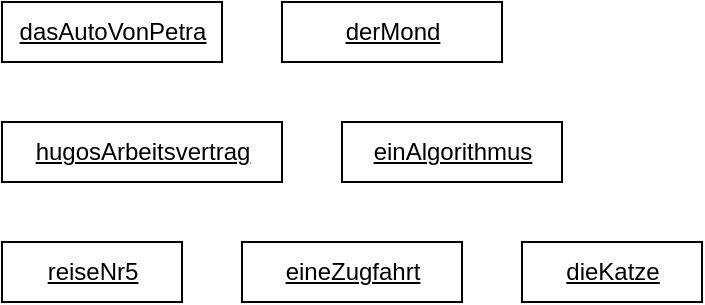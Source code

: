 <mxfile version="12.3.1" type="device" pages="1"><diagram id="QysOFV5IprV2MCWw1Rmz" name="Page-1"><mxGraphModel dx="1422" dy="921" grid="1" gridSize="10" guides="1" tooltips="1" connect="1" arrows="1" fold="1" page="1" pageScale="1" pageWidth="827" pageHeight="1169" math="0" shadow="0"><root><mxCell id="0"/><mxCell id="1" parent="0"/><mxCell id="qB4cJxWdBwDwS4S5cY-E-1" value="dasAutoVonPetra" style="html=1;fontStyle=4" vertex="1" parent="1"><mxGeometry x="20" y="20" width="110" height="30" as="geometry"/></mxCell><mxCell id="qB4cJxWdBwDwS4S5cY-E-2" value="derMond" style="html=1;fontStyle=4" vertex="1" parent="1"><mxGeometry x="160" y="20" width="110" height="30" as="geometry"/></mxCell><mxCell id="qB4cJxWdBwDwS4S5cY-E-3" value="hugosArbeitsvertrag" style="html=1;fontStyle=4" vertex="1" parent="1"><mxGeometry x="20" y="80" width="140" height="30" as="geometry"/></mxCell><mxCell id="qB4cJxWdBwDwS4S5cY-E-4" value="einAlgorithmus" style="html=1;fontStyle=4" vertex="1" parent="1"><mxGeometry x="190" y="80" width="110" height="30" as="geometry"/></mxCell><mxCell id="qB4cJxWdBwDwS4S5cY-E-5" value="reiseNr5" style="html=1;fontStyle=4" vertex="1" parent="1"><mxGeometry x="20" y="140" width="90" height="30" as="geometry"/></mxCell><mxCell id="qB4cJxWdBwDwS4S5cY-E-6" value="eineZugfahrt" style="html=1;fontStyle=4" vertex="1" parent="1"><mxGeometry x="140" y="140" width="110" height="30" as="geometry"/></mxCell><mxCell id="qB4cJxWdBwDwS4S5cY-E-7" value="dieKatze" style="html=1;fontStyle=4" vertex="1" parent="1"><mxGeometry x="280" y="140" width="90" height="30" as="geometry"/></mxCell></root></mxGraphModel></diagram></mxfile>